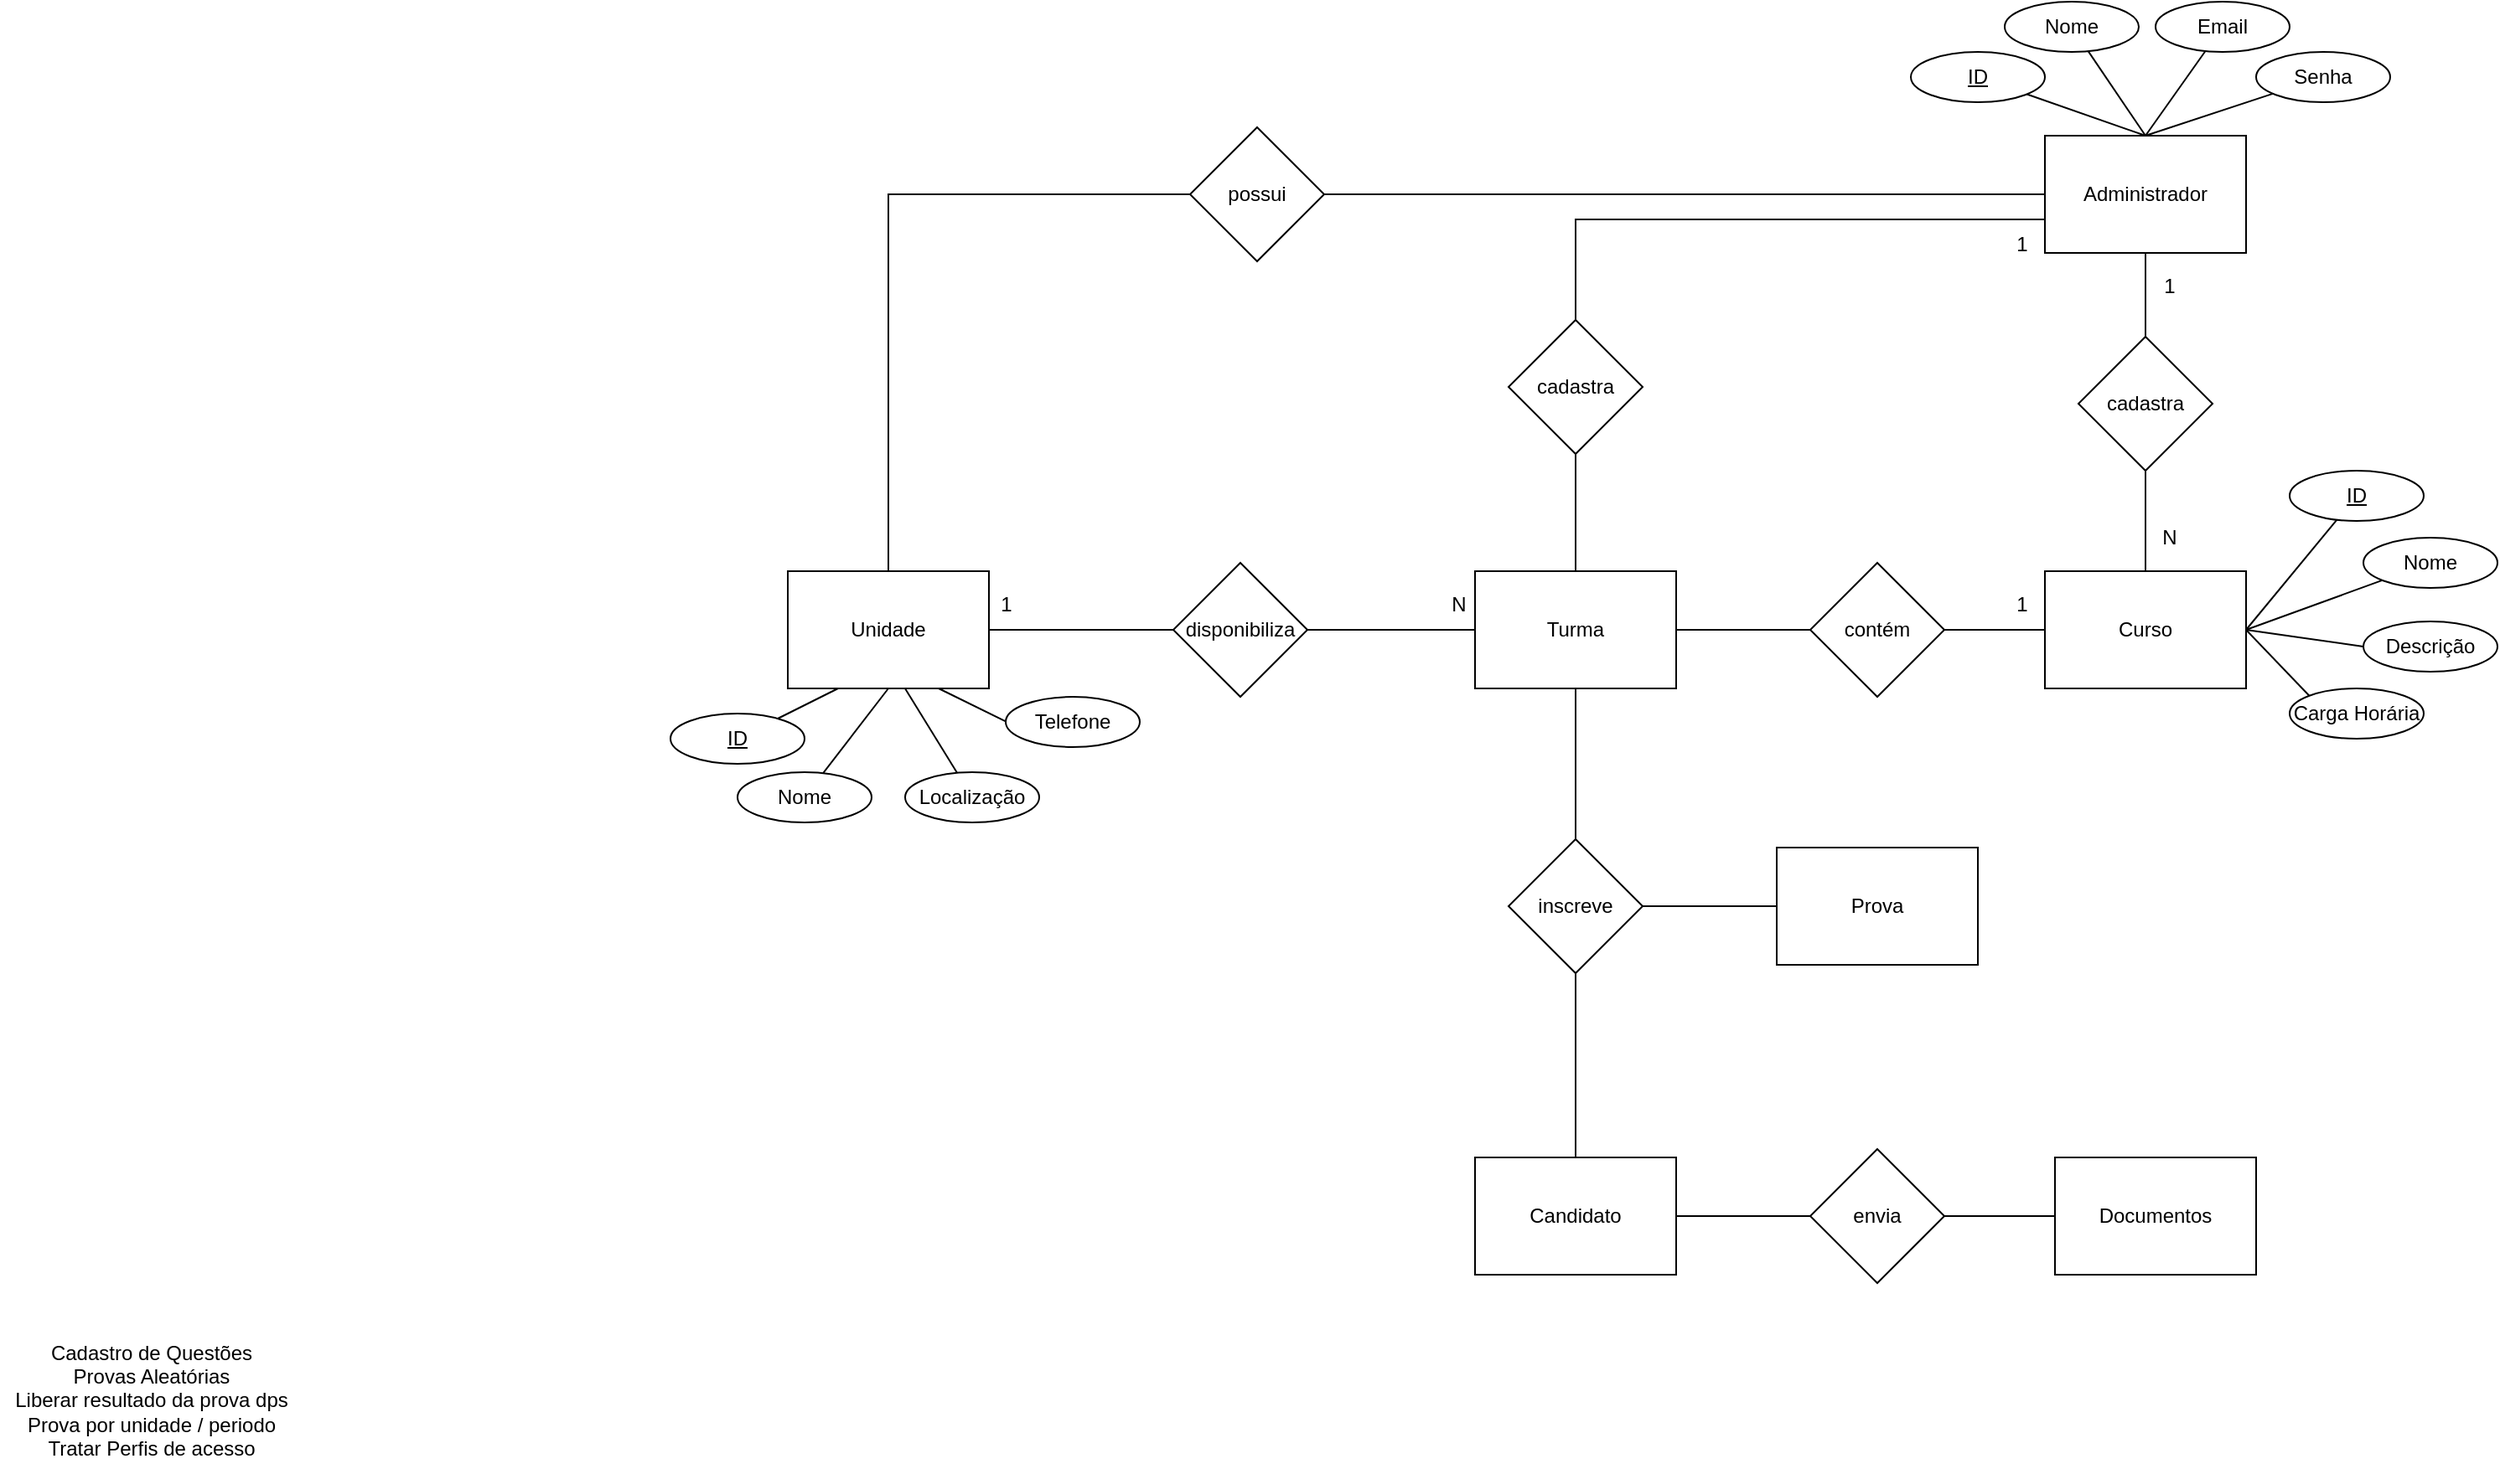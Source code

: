 <mxfile version="14.9.9" type="device"><diagram id="tqYHWOtHoAdJu9EWyi9d" name="Page-1"><mxGraphModel dx="2839" dy="614" grid="1" gridSize="10" guides="1" tooltips="1" connect="1" arrows="1" fold="1" page="1" pageScale="1" pageWidth="827" pageHeight="1169" math="0" shadow="0"><root><mxCell id="0"/><mxCell id="1" parent="0"/><mxCell id="gsr3yA07jltPrBp_LGWn-18" style="edgeStyle=none;rounded=0;orthogonalLoop=1;jettySize=auto;html=1;endArrow=none;endFill=0;" edge="1" parent="1" source="gsr3yA07jltPrBp_LGWn-1" target="gsr3yA07jltPrBp_LGWn-17"><mxGeometry relative="1" as="geometry"/></mxCell><mxCell id="gsr3yA07jltPrBp_LGWn-71" style="edgeStyle=orthogonalEdgeStyle;rounded=0;orthogonalLoop=1;jettySize=auto;html=1;endArrow=none;endFill=0;" edge="1" parent="1" source="gsr3yA07jltPrBp_LGWn-1" target="gsr3yA07jltPrBp_LGWn-70"><mxGeometry relative="1" as="geometry"><Array as="points"><mxPoint x="80" y="160"/></Array></mxGeometry></mxCell><mxCell id="gsr3yA07jltPrBp_LGWn-1" value="Administrador" style="rounded=0;whiteSpace=wrap;html=1;" vertex="1" parent="1"><mxGeometry x="360" y="110" width="120" height="70" as="geometry"/></mxCell><mxCell id="gsr3yA07jltPrBp_LGWn-62" style="edgeStyle=none;rounded=0;orthogonalLoop=1;jettySize=auto;html=1;endArrow=none;endFill=0;" edge="1" parent="1" source="gsr3yA07jltPrBp_LGWn-3" target="gsr3yA07jltPrBp_LGWn-61"><mxGeometry relative="1" as="geometry"/></mxCell><mxCell id="gsr3yA07jltPrBp_LGWn-3" value="Candidato" style="rounded=0;whiteSpace=wrap;html=1;" vertex="1" parent="1"><mxGeometry x="20" y="720" width="120" height="70" as="geometry"/></mxCell><mxCell id="gsr3yA07jltPrBp_LGWn-28" style="edgeStyle=none;rounded=0;orthogonalLoop=1;jettySize=auto;html=1;entryX=0;entryY=0.5;entryDx=0;entryDy=0;endArrow=none;endFill=0;exitX=1;exitY=0.5;exitDx=0;exitDy=0;" edge="1" parent="1" source="gsr3yA07jltPrBp_LGWn-4" target="gsr3yA07jltPrBp_LGWn-27"><mxGeometry relative="1" as="geometry"/></mxCell><mxCell id="gsr3yA07jltPrBp_LGWn-30" style="edgeStyle=none;rounded=0;orthogonalLoop=1;jettySize=auto;html=1;entryX=0;entryY=0;entryDx=0;entryDy=0;endArrow=none;endFill=0;exitX=1;exitY=0.5;exitDx=0;exitDy=0;" edge="1" parent="1" source="gsr3yA07jltPrBp_LGWn-4" target="gsr3yA07jltPrBp_LGWn-29"><mxGeometry relative="1" as="geometry"/></mxCell><mxCell id="gsr3yA07jltPrBp_LGWn-4" value="Curso" style="rounded=0;whiteSpace=wrap;html=1;" vertex="1" parent="1"><mxGeometry x="360" y="370" width="120" height="70" as="geometry"/></mxCell><mxCell id="gsr3yA07jltPrBp_LGWn-6" value="Prova" style="rounded=0;whiteSpace=wrap;html=1;" vertex="1" parent="1"><mxGeometry x="200" y="535" width="120" height="70" as="geometry"/></mxCell><mxCell id="gsr3yA07jltPrBp_LGWn-8" value="Documentos" style="rounded=0;whiteSpace=wrap;html=1;" vertex="1" parent="1"><mxGeometry x="366" y="720" width="120" height="70" as="geometry"/></mxCell><mxCell id="gsr3yA07jltPrBp_LGWn-13" style="rounded=0;orthogonalLoop=1;jettySize=auto;html=1;entryX=0.5;entryY=0;entryDx=0;entryDy=0;endArrow=none;endFill=0;" edge="1" parent="1" source="gsr3yA07jltPrBp_LGWn-9" target="gsr3yA07jltPrBp_LGWn-1"><mxGeometry relative="1" as="geometry"/></mxCell><mxCell id="gsr3yA07jltPrBp_LGWn-9" value="&lt;u&gt;ID&lt;/u&gt;" style="ellipse;whiteSpace=wrap;html=1;" vertex="1" parent="1"><mxGeometry x="280" y="60" width="80" height="30" as="geometry"/></mxCell><mxCell id="gsr3yA07jltPrBp_LGWn-14" style="edgeStyle=none;rounded=0;orthogonalLoop=1;jettySize=auto;html=1;entryX=0.5;entryY=0;entryDx=0;entryDy=0;endArrow=none;endFill=0;" edge="1" parent="1" source="gsr3yA07jltPrBp_LGWn-10" target="gsr3yA07jltPrBp_LGWn-1"><mxGeometry relative="1" as="geometry"/></mxCell><mxCell id="gsr3yA07jltPrBp_LGWn-10" value="Nome" style="ellipse;whiteSpace=wrap;html=1;" vertex="1" parent="1"><mxGeometry x="336" y="30" width="80" height="30" as="geometry"/></mxCell><mxCell id="gsr3yA07jltPrBp_LGWn-15" style="edgeStyle=none;rounded=0;orthogonalLoop=1;jettySize=auto;html=1;endArrow=none;endFill=0;entryX=0.5;entryY=0;entryDx=0;entryDy=0;" edge="1" parent="1" source="gsr3yA07jltPrBp_LGWn-11" target="gsr3yA07jltPrBp_LGWn-1"><mxGeometry relative="1" as="geometry"><mxPoint x="426" y="120.0" as="targetPoint"/></mxGeometry></mxCell><mxCell id="gsr3yA07jltPrBp_LGWn-11" value="Email" style="ellipse;whiteSpace=wrap;html=1;" vertex="1" parent="1"><mxGeometry x="426" y="30" width="80" height="30" as="geometry"/></mxCell><mxCell id="gsr3yA07jltPrBp_LGWn-16" style="edgeStyle=none;rounded=0;orthogonalLoop=1;jettySize=auto;html=1;entryX=0.5;entryY=0;entryDx=0;entryDy=0;endArrow=none;endFill=0;" edge="1" parent="1" source="gsr3yA07jltPrBp_LGWn-12" target="gsr3yA07jltPrBp_LGWn-1"><mxGeometry relative="1" as="geometry"/></mxCell><mxCell id="gsr3yA07jltPrBp_LGWn-12" value="Senha" style="ellipse;whiteSpace=wrap;html=1;" vertex="1" parent="1"><mxGeometry x="486" y="60" width="80" height="30" as="geometry"/></mxCell><mxCell id="gsr3yA07jltPrBp_LGWn-20" style="edgeStyle=none;rounded=0;orthogonalLoop=1;jettySize=auto;html=1;entryX=0.5;entryY=0;entryDx=0;entryDy=0;endArrow=none;endFill=0;" edge="1" parent="1" source="gsr3yA07jltPrBp_LGWn-17" target="gsr3yA07jltPrBp_LGWn-4"><mxGeometry relative="1" as="geometry"/></mxCell><mxCell id="gsr3yA07jltPrBp_LGWn-17" value="cadastra" style="rhombus;whiteSpace=wrap;html=1;" vertex="1" parent="1"><mxGeometry x="380" y="230" width="80" height="80" as="geometry"/></mxCell><mxCell id="gsr3yA07jltPrBp_LGWn-21" value="&lt;blockquote style=&quot;margin: 0 0 0 40px ; border: none ; padding: 0px&quot;&gt;N&lt;/blockquote&gt;" style="text;html=1;align=center;verticalAlign=middle;resizable=0;points=[];autosize=1;strokeColor=none;" vertex="1" parent="1"><mxGeometry x="384" y="340" width="60" height="20" as="geometry"/></mxCell><mxCell id="gsr3yA07jltPrBp_LGWn-22" value="&lt;blockquote style=&quot;margin: 0 0 0 40px ; border: none ; padding: 0px&quot;&gt;1&lt;/blockquote&gt;" style="text;html=1;align=center;verticalAlign=middle;resizable=0;points=[];autosize=1;strokeColor=none;" vertex="1" parent="1"><mxGeometry x="384" y="190" width="60" height="20" as="geometry"/></mxCell><mxCell id="gsr3yA07jltPrBp_LGWn-24" style="edgeStyle=none;rounded=0;orthogonalLoop=1;jettySize=auto;html=1;entryX=1;entryY=0.5;entryDx=0;entryDy=0;endArrow=none;endFill=0;" edge="1" parent="1" source="gsr3yA07jltPrBp_LGWn-23" target="gsr3yA07jltPrBp_LGWn-4"><mxGeometry relative="1" as="geometry"/></mxCell><mxCell id="gsr3yA07jltPrBp_LGWn-23" value="&lt;u&gt;ID&lt;/u&gt;" style="ellipse;whiteSpace=wrap;html=1;" vertex="1" parent="1"><mxGeometry x="506" y="310" width="80" height="30" as="geometry"/></mxCell><mxCell id="gsr3yA07jltPrBp_LGWn-26" style="edgeStyle=none;rounded=0;orthogonalLoop=1;jettySize=auto;html=1;entryX=1;entryY=0.5;entryDx=0;entryDy=0;endArrow=none;endFill=0;" edge="1" parent="1" source="gsr3yA07jltPrBp_LGWn-25" target="gsr3yA07jltPrBp_LGWn-4"><mxGeometry relative="1" as="geometry"/></mxCell><mxCell id="gsr3yA07jltPrBp_LGWn-25" value="Nome" style="ellipse;whiteSpace=wrap;html=1;" vertex="1" parent="1"><mxGeometry x="550" y="350" width="80" height="30" as="geometry"/></mxCell><mxCell id="gsr3yA07jltPrBp_LGWn-27" value="Descrição" style="ellipse;whiteSpace=wrap;html=1;" vertex="1" parent="1"><mxGeometry x="550" y="400" width="80" height="30" as="geometry"/></mxCell><mxCell id="gsr3yA07jltPrBp_LGWn-29" value="Carga Horária" style="ellipse;whiteSpace=wrap;html=1;" vertex="1" parent="1"><mxGeometry x="506" y="440" width="80" height="30" as="geometry"/></mxCell><mxCell id="gsr3yA07jltPrBp_LGWn-34" style="edgeStyle=none;rounded=0;orthogonalLoop=1;jettySize=auto;html=1;endArrow=none;endFill=0;entryX=0;entryY=0.5;entryDx=0;entryDy=0;" edge="1" parent="1" source="gsr3yA07jltPrBp_LGWn-31" target="gsr3yA07jltPrBp_LGWn-51"><mxGeometry relative="1" as="geometry"><mxPoint x="-240" y="405" as="targetPoint"/></mxGeometry></mxCell><mxCell id="gsr3yA07jltPrBp_LGWn-69" style="edgeStyle=orthogonalEdgeStyle;rounded=0;orthogonalLoop=1;jettySize=auto;html=1;endArrow=none;endFill=0;" edge="1" parent="1" source="gsr3yA07jltPrBp_LGWn-31"><mxGeometry relative="1" as="geometry"><mxPoint x="-150" y="145" as="targetPoint"/><Array as="points"><mxPoint x="-330" y="145"/></Array></mxGeometry></mxCell><mxCell id="gsr3yA07jltPrBp_LGWn-31" value="Unidade" style="rounded=0;whiteSpace=wrap;html=1;" vertex="1" parent="1"><mxGeometry x="-390" y="370" width="120" height="70" as="geometry"/></mxCell><mxCell id="gsr3yA07jltPrBp_LGWn-33" style="edgeStyle=none;rounded=0;orthogonalLoop=1;jettySize=auto;html=1;endArrow=none;endFill=0;" edge="1" parent="1" source="gsr3yA07jltPrBp_LGWn-32" target="gsr3yA07jltPrBp_LGWn-4"><mxGeometry relative="1" as="geometry"/></mxCell><mxCell id="gsr3yA07jltPrBp_LGWn-32" value="contém" style="rhombus;whiteSpace=wrap;html=1;" vertex="1" parent="1"><mxGeometry x="220" y="365" width="80" height="80" as="geometry"/></mxCell><mxCell id="gsr3yA07jltPrBp_LGWn-36" value="1" style="text;html=1;align=center;verticalAlign=middle;resizable=0;points=[];autosize=1;strokeColor=none;" vertex="1" parent="1"><mxGeometry x="-270" y="380" width="20" height="20" as="geometry"/></mxCell><mxCell id="gsr3yA07jltPrBp_LGWn-40" style="edgeStyle=none;rounded=0;orthogonalLoop=1;jettySize=auto;html=1;entryX=0.25;entryY=1;entryDx=0;entryDy=0;endArrow=none;endFill=0;" edge="1" parent="1" source="gsr3yA07jltPrBp_LGWn-39" target="gsr3yA07jltPrBp_LGWn-31"><mxGeometry relative="1" as="geometry"/></mxCell><mxCell id="gsr3yA07jltPrBp_LGWn-39" value="&lt;u&gt;ID&lt;/u&gt;" style="ellipse;whiteSpace=wrap;html=1;" vertex="1" parent="1"><mxGeometry x="-460" y="455" width="80" height="30" as="geometry"/></mxCell><mxCell id="gsr3yA07jltPrBp_LGWn-43" style="edgeStyle=none;rounded=0;orthogonalLoop=1;jettySize=auto;html=1;entryX=0.5;entryY=1;entryDx=0;entryDy=0;endArrow=none;endFill=0;" edge="1" parent="1" source="gsr3yA07jltPrBp_LGWn-41" target="gsr3yA07jltPrBp_LGWn-31"><mxGeometry relative="1" as="geometry"/></mxCell><mxCell id="gsr3yA07jltPrBp_LGWn-41" value="Nome" style="ellipse;whiteSpace=wrap;html=1;" vertex="1" parent="1"><mxGeometry x="-420" y="490" width="80" height="30" as="geometry"/></mxCell><mxCell id="gsr3yA07jltPrBp_LGWn-44" style="edgeStyle=none;rounded=0;orthogonalLoop=1;jettySize=auto;html=1;entryX=0.583;entryY=1;entryDx=0;entryDy=0;entryPerimeter=0;endArrow=none;endFill=0;" edge="1" parent="1" source="gsr3yA07jltPrBp_LGWn-42" target="gsr3yA07jltPrBp_LGWn-31"><mxGeometry relative="1" as="geometry"/></mxCell><mxCell id="gsr3yA07jltPrBp_LGWn-42" value="Localização" style="ellipse;whiteSpace=wrap;html=1;" vertex="1" parent="1"><mxGeometry x="-320" y="490" width="80" height="30" as="geometry"/></mxCell><mxCell id="gsr3yA07jltPrBp_LGWn-46" style="edgeStyle=none;rounded=0;orthogonalLoop=1;jettySize=auto;html=1;endArrow=none;endFill=0;exitX=0;exitY=0;exitDx=0;exitDy=0;entryX=0.75;entryY=1;entryDx=0;entryDy=0;" edge="1" parent="1" target="gsr3yA07jltPrBp_LGWn-31"><mxGeometry relative="1" as="geometry"><mxPoint x="-301.58" y="450.28" as="targetPoint"/><mxPoint x="-259.999" y="459.724" as="sourcePoint"/></mxGeometry></mxCell><mxCell id="gsr3yA07jltPrBp_LGWn-45" value="Telefone" style="ellipse;whiteSpace=wrap;html=1;" vertex="1" parent="1"><mxGeometry x="-260" y="445" width="80" height="30" as="geometry"/></mxCell><mxCell id="gsr3yA07jltPrBp_LGWn-49" style="edgeStyle=none;rounded=0;orthogonalLoop=1;jettySize=auto;html=1;endArrow=none;endFill=0;" edge="1" parent="1" source="gsr3yA07jltPrBp_LGWn-48" target="gsr3yA07jltPrBp_LGWn-32"><mxGeometry relative="1" as="geometry"/></mxCell><mxCell id="gsr3yA07jltPrBp_LGWn-48" value="Turma" style="rounded=0;whiteSpace=wrap;html=1;" vertex="1" parent="1"><mxGeometry x="20" y="370" width="120" height="70" as="geometry"/></mxCell><mxCell id="gsr3yA07jltPrBp_LGWn-50" value="1" style="text;html=1;align=center;verticalAlign=middle;resizable=0;points=[];autosize=1;strokeColor=none;" vertex="1" parent="1"><mxGeometry x="336" y="380" width="20" height="20" as="geometry"/></mxCell><mxCell id="gsr3yA07jltPrBp_LGWn-52" style="edgeStyle=none;rounded=0;orthogonalLoop=1;jettySize=auto;html=1;endArrow=none;endFill=0;" edge="1" parent="1" source="gsr3yA07jltPrBp_LGWn-51" target="gsr3yA07jltPrBp_LGWn-48"><mxGeometry relative="1" as="geometry"/></mxCell><mxCell id="gsr3yA07jltPrBp_LGWn-51" value="disponibiliza" style="rhombus;whiteSpace=wrap;html=1;" vertex="1" parent="1"><mxGeometry x="-160" y="365" width="80" height="80" as="geometry"/></mxCell><mxCell id="gsr3yA07jltPrBp_LGWn-53" value="N" style="text;html=1;align=center;verticalAlign=middle;resizable=0;points=[];autosize=1;strokeColor=none;" vertex="1" parent="1"><mxGeometry y="380" width="20" height="20" as="geometry"/></mxCell><mxCell id="gsr3yA07jltPrBp_LGWn-57" style="edgeStyle=none;rounded=0;orthogonalLoop=1;jettySize=auto;html=1;endArrow=none;endFill=0;" edge="1" parent="1" source="gsr3yA07jltPrBp_LGWn-56" target="gsr3yA07jltPrBp_LGWn-48"><mxGeometry relative="1" as="geometry"/></mxCell><mxCell id="gsr3yA07jltPrBp_LGWn-59" style="edgeStyle=none;rounded=0;orthogonalLoop=1;jettySize=auto;html=1;endArrow=none;endFill=0;" edge="1" parent="1" source="gsr3yA07jltPrBp_LGWn-56" target="gsr3yA07jltPrBp_LGWn-3"><mxGeometry relative="1" as="geometry"/></mxCell><mxCell id="gsr3yA07jltPrBp_LGWn-64" style="edgeStyle=none;rounded=0;orthogonalLoop=1;jettySize=auto;html=1;endArrow=none;endFill=0;" edge="1" parent="1" source="gsr3yA07jltPrBp_LGWn-56" target="gsr3yA07jltPrBp_LGWn-6"><mxGeometry relative="1" as="geometry"/></mxCell><mxCell id="gsr3yA07jltPrBp_LGWn-56" value="inscreve" style="rhombus;whiteSpace=wrap;html=1;" vertex="1" parent="1"><mxGeometry x="40" y="530" width="80" height="80" as="geometry"/></mxCell><mxCell id="gsr3yA07jltPrBp_LGWn-63" style="edgeStyle=none;rounded=0;orthogonalLoop=1;jettySize=auto;html=1;endArrow=none;endFill=0;" edge="1" parent="1" source="gsr3yA07jltPrBp_LGWn-61" target="gsr3yA07jltPrBp_LGWn-8"><mxGeometry relative="1" as="geometry"/></mxCell><mxCell id="gsr3yA07jltPrBp_LGWn-61" value="envia" style="rhombus;whiteSpace=wrap;html=1;" vertex="1" parent="1"><mxGeometry x="220" y="715" width="80" height="80" as="geometry"/></mxCell><mxCell id="gsr3yA07jltPrBp_LGWn-66" value="Cadastro de Questões&lt;br&gt;Provas Aleatórias&lt;br&gt;Liberar resultado da prova dps&lt;br&gt;Prova por unidade / periodo&lt;br&gt;Tratar Perfis de acesso" style="text;html=1;align=center;verticalAlign=middle;resizable=0;points=[];autosize=1;strokeColor=none;" vertex="1" parent="1"><mxGeometry x="-860" y="825" width="180" height="80" as="geometry"/></mxCell><mxCell id="gsr3yA07jltPrBp_LGWn-68" style="edgeStyle=none;rounded=0;orthogonalLoop=1;jettySize=auto;html=1;endArrow=none;endFill=0;" edge="1" parent="1" source="gsr3yA07jltPrBp_LGWn-67" target="gsr3yA07jltPrBp_LGWn-1"><mxGeometry relative="1" as="geometry"/></mxCell><mxCell id="gsr3yA07jltPrBp_LGWn-67" value="possui" style="rhombus;whiteSpace=wrap;html=1;" vertex="1" parent="1"><mxGeometry x="-150" y="105" width="80" height="80" as="geometry"/></mxCell><mxCell id="gsr3yA07jltPrBp_LGWn-72" style="edgeStyle=orthogonalEdgeStyle;rounded=0;orthogonalLoop=1;jettySize=auto;html=1;endArrow=none;endFill=0;" edge="1" parent="1" source="gsr3yA07jltPrBp_LGWn-70" target="gsr3yA07jltPrBp_LGWn-48"><mxGeometry relative="1" as="geometry"/></mxCell><mxCell id="gsr3yA07jltPrBp_LGWn-70" value="cadastra" style="rhombus;whiteSpace=wrap;html=1;" vertex="1" parent="1"><mxGeometry x="40" y="220" width="80" height="80" as="geometry"/></mxCell><mxCell id="gsr3yA07jltPrBp_LGWn-73" value="1" style="text;html=1;align=center;verticalAlign=middle;resizable=0;points=[];autosize=1;strokeColor=none;" vertex="1" parent="1"><mxGeometry x="336" y="165" width="20" height="20" as="geometry"/></mxCell></root></mxGraphModel></diagram></mxfile>